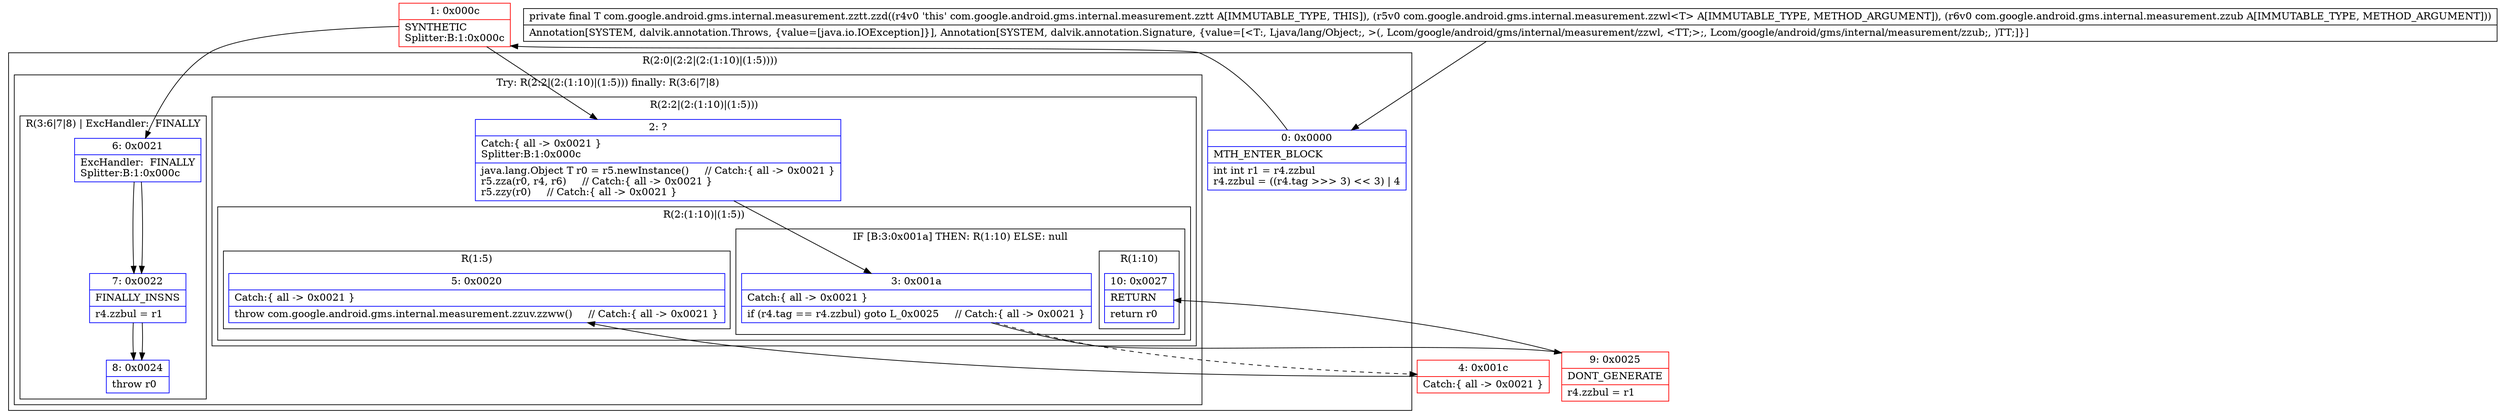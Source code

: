 digraph "CFG forcom.google.android.gms.internal.measurement.zztt.zzd(Lcom\/google\/android\/gms\/internal\/measurement\/zzwl;Lcom\/google\/android\/gms\/internal\/measurement\/zzub;)Ljava\/lang\/Object;" {
subgraph cluster_Region_1191448440 {
label = "R(2:0|(2:2|(2:(1:10)|(1:5))))";
node [shape=record,color=blue];
Node_0 [shape=record,label="{0\:\ 0x0000|MTH_ENTER_BLOCK\l|int int r1 = r4.zzbul\lr4.zzbul = ((r4.tag \>\>\> 3) \<\< 3) \| 4\l}"];
subgraph cluster_TryCatchRegion_992605096 {
label = "Try: R(2:2|(2:(1:10)|(1:5))) finally: R(3:6|7|8)";
node [shape=record,color=blue];
subgraph cluster_Region_1530124850 {
label = "R(2:2|(2:(1:10)|(1:5)))";
node [shape=record,color=blue];
Node_2 [shape=record,label="{2\:\ ?|Catch:\{ all \-\> 0x0021 \}\lSplitter:B:1:0x000c\l|java.lang.Object T r0 = r5.newInstance()     \/\/ Catch:\{ all \-\> 0x0021 \}\lr5.zza(r0, r4, r6)     \/\/ Catch:\{ all \-\> 0x0021 \}\lr5.zzy(r0)     \/\/ Catch:\{ all \-\> 0x0021 \}\l}"];
subgraph cluster_Region_1646105923 {
label = "R(2:(1:10)|(1:5))";
node [shape=record,color=blue];
subgraph cluster_IfRegion_1252583327 {
label = "IF [B:3:0x001a] THEN: R(1:10) ELSE: null";
node [shape=record,color=blue];
Node_3 [shape=record,label="{3\:\ 0x001a|Catch:\{ all \-\> 0x0021 \}\l|if (r4.tag == r4.zzbul) goto L_0x0025     \/\/ Catch:\{ all \-\> 0x0021 \}\l}"];
subgraph cluster_Region_702874652 {
label = "R(1:10)";
node [shape=record,color=blue];
Node_10 [shape=record,label="{10\:\ 0x0027|RETURN\l|return r0\l}"];
}
}
subgraph cluster_Region_421154605 {
label = "R(1:5)";
node [shape=record,color=blue];
Node_5 [shape=record,label="{5\:\ 0x0020|Catch:\{ all \-\> 0x0021 \}\l|throw com.google.android.gms.internal.measurement.zzuv.zzww()     \/\/ Catch:\{ all \-\> 0x0021 \}\l}"];
}
}
}
subgraph cluster_Region_1733971859 {
label = "R(3:6|7|8) | ExcHandler:  FINALLY\l";
node [shape=record,color=blue];
Node_6 [shape=record,label="{6\:\ 0x0021|ExcHandler:  FINALLY\lSplitter:B:1:0x000c\l}"];
Node_7 [shape=record,label="{7\:\ 0x0022|FINALLY_INSNS\l|r4.zzbul = r1\l}"];
Node_8 [shape=record,label="{8\:\ 0x0024|throw r0\l}"];
}
}
}
subgraph cluster_Region_1733971859 {
label = "R(3:6|7|8) | ExcHandler:  FINALLY\l";
node [shape=record,color=blue];
Node_6 [shape=record,label="{6\:\ 0x0021|ExcHandler:  FINALLY\lSplitter:B:1:0x000c\l}"];
Node_7 [shape=record,label="{7\:\ 0x0022|FINALLY_INSNS\l|r4.zzbul = r1\l}"];
Node_8 [shape=record,label="{8\:\ 0x0024|throw r0\l}"];
}
Node_1 [shape=record,color=red,label="{1\:\ 0x000c|SYNTHETIC\lSplitter:B:1:0x000c\l}"];
Node_4 [shape=record,color=red,label="{4\:\ 0x001c|Catch:\{ all \-\> 0x0021 \}\l}"];
Node_9 [shape=record,color=red,label="{9\:\ 0x0025|DONT_GENERATE\l|r4.zzbul = r1\l}"];
MethodNode[shape=record,label="{private final T com.google.android.gms.internal.measurement.zztt.zzd((r4v0 'this' com.google.android.gms.internal.measurement.zztt A[IMMUTABLE_TYPE, THIS]), (r5v0 com.google.android.gms.internal.measurement.zzwl\<T\> A[IMMUTABLE_TYPE, METHOD_ARGUMENT]), (r6v0 com.google.android.gms.internal.measurement.zzub A[IMMUTABLE_TYPE, METHOD_ARGUMENT]))  | Annotation[SYSTEM, dalvik.annotation.Throws, \{value=[java.io.IOException]\}], Annotation[SYSTEM, dalvik.annotation.Signature, \{value=[\<T:, Ljava\/lang\/Object;, \>(, Lcom\/google\/android\/gms\/internal\/measurement\/zzwl, \<TT;\>;, Lcom\/google\/android\/gms\/internal\/measurement\/zzub;, )TT;]\}]\l}"];
MethodNode -> Node_0;
Node_0 -> Node_1;
Node_2 -> Node_3;
Node_3 -> Node_4[style=dashed];
Node_3 -> Node_9;
Node_6 -> Node_7;
Node_7 -> Node_8;
Node_6 -> Node_7;
Node_7 -> Node_8;
Node_1 -> Node_2;
Node_1 -> Node_6;
Node_4 -> Node_5;
Node_9 -> Node_10;
}

